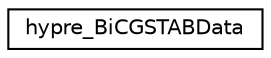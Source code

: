 digraph "Graphical Class Hierarchy"
{
 // LATEX_PDF_SIZE
  edge [fontname="Helvetica",fontsize="10",labelfontname="Helvetica",labelfontsize="10"];
  node [fontname="Helvetica",fontsize="10",shape=record];
  rankdir="LR";
  Node0 [label="hypre_BiCGSTABData",height=0.2,width=0.4,color="black", fillcolor="white", style="filled",URL="$structhypre___bi_c_g_s_t_a_b_data.html",tooltip=" "];
}
